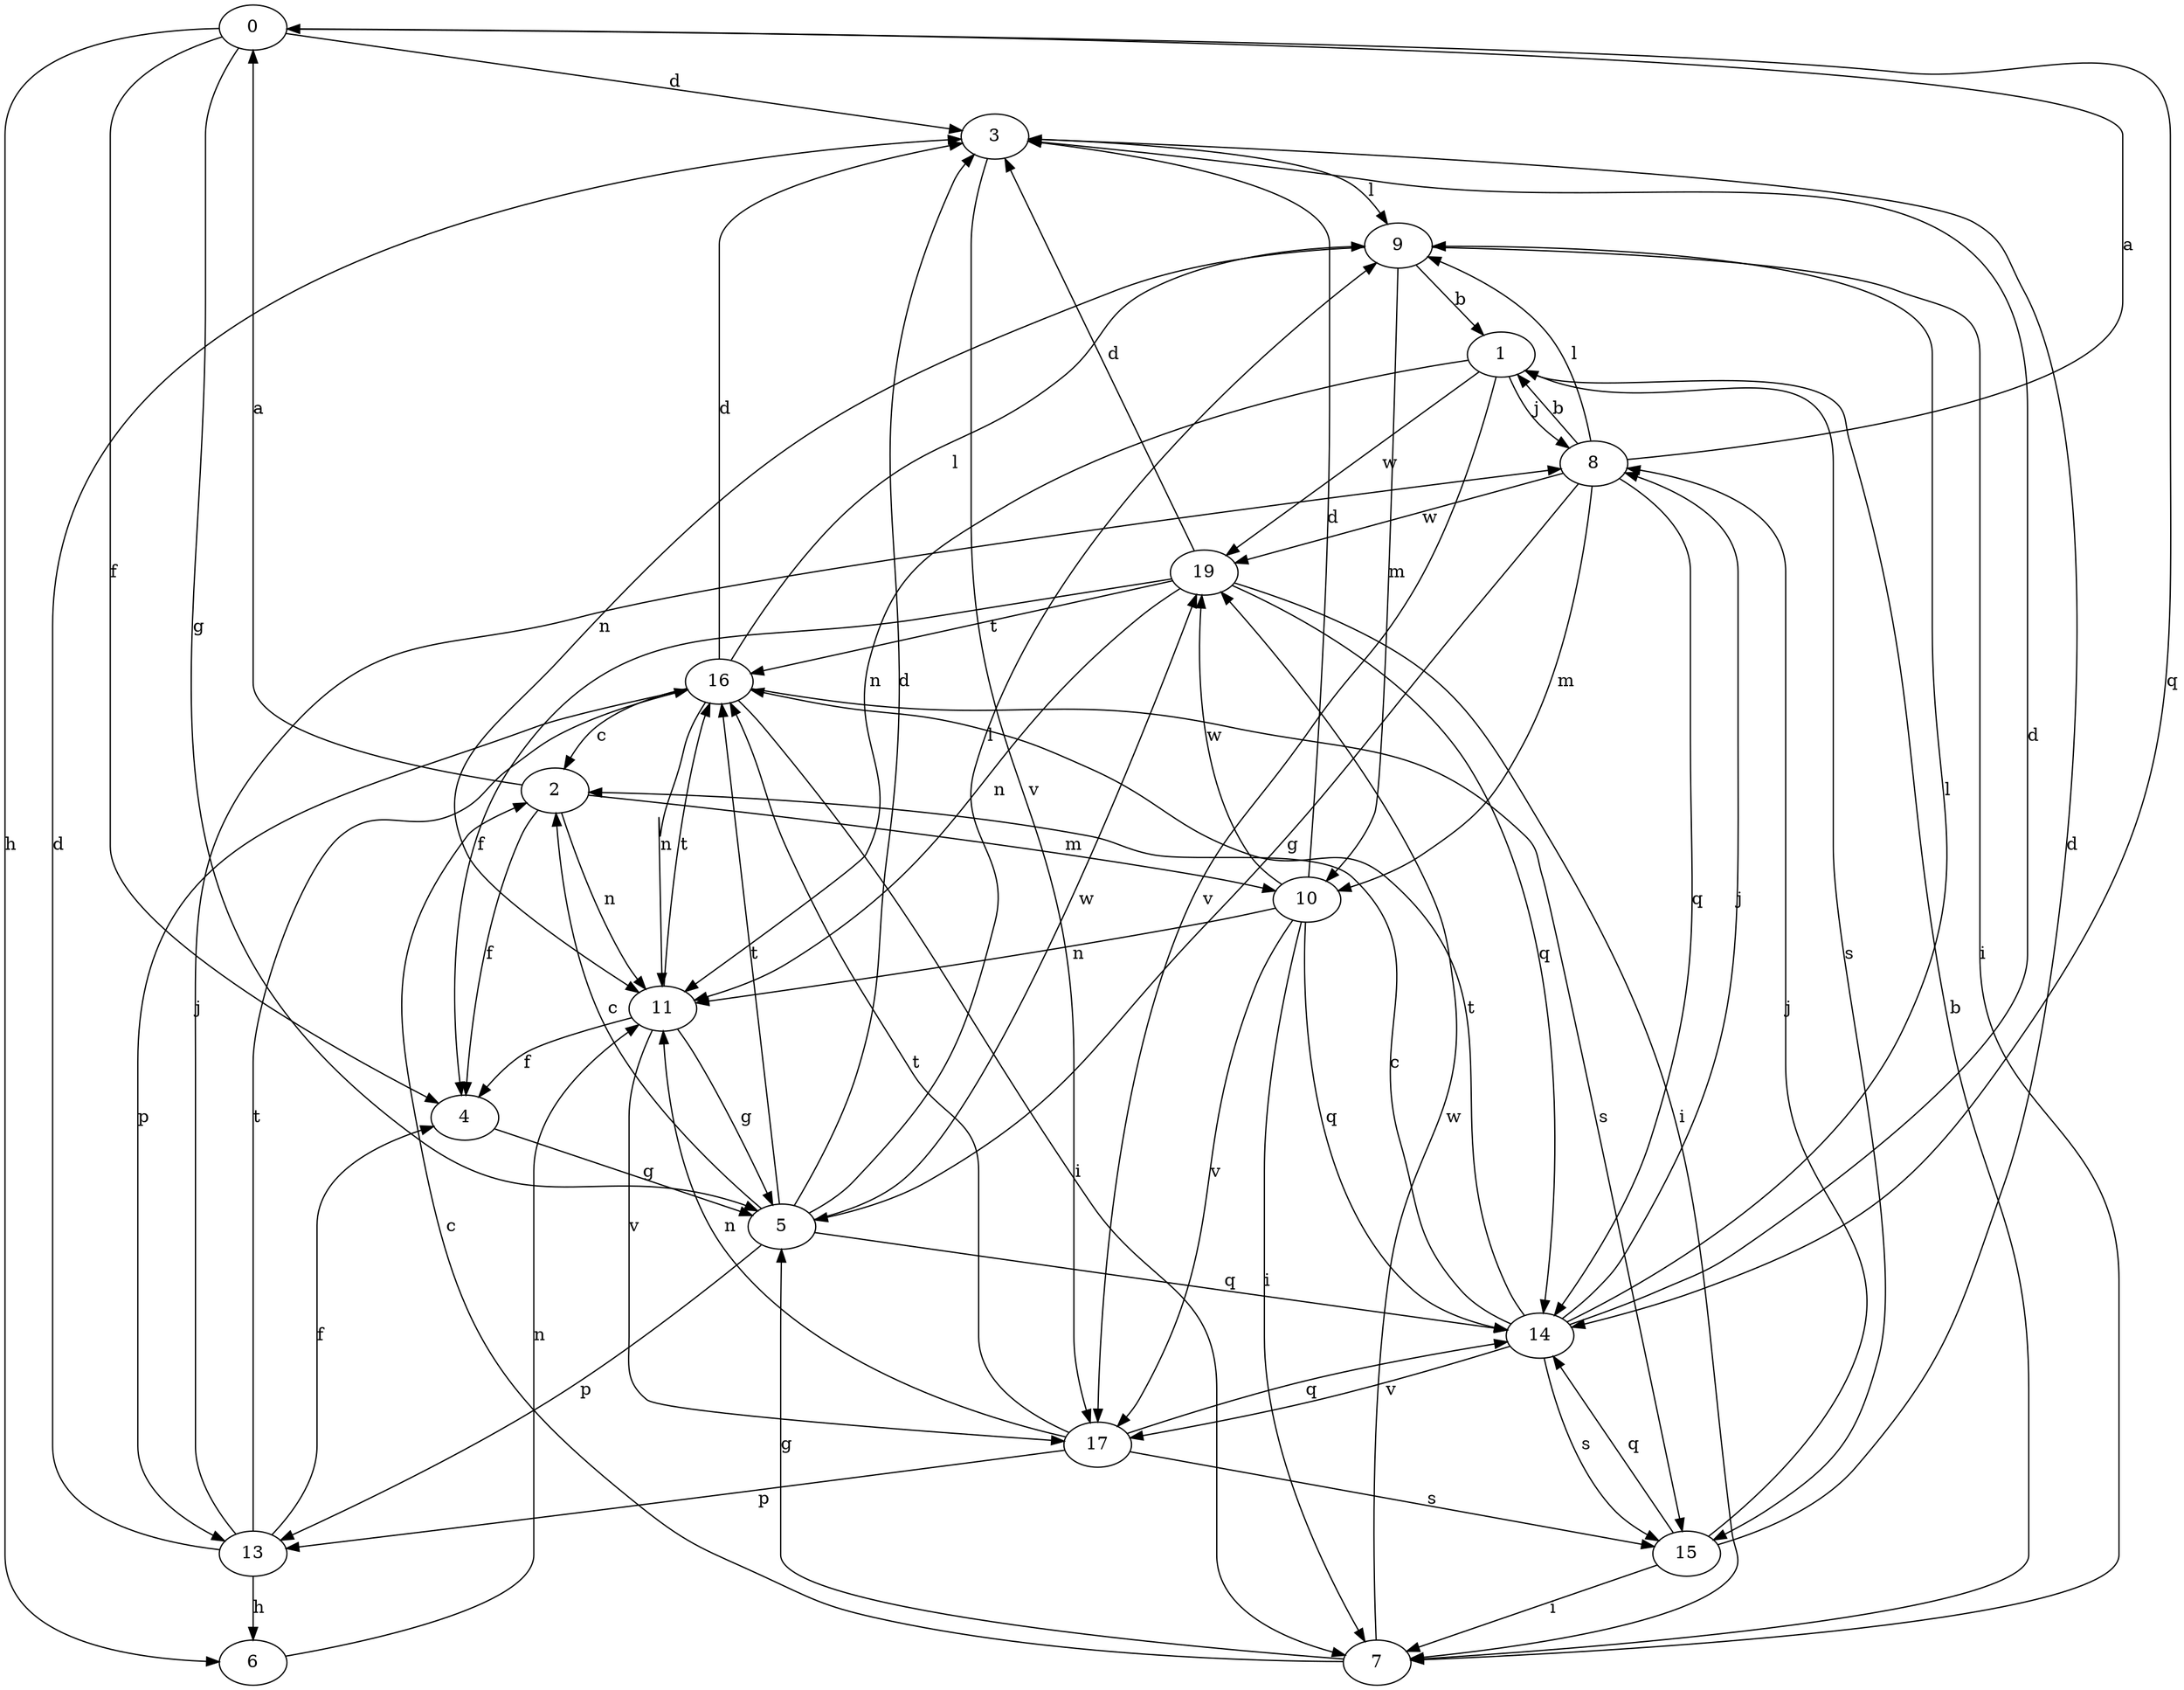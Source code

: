 strict digraph  {
0;
1;
2;
3;
4;
5;
6;
7;
8;
9;
10;
11;
13;
14;
15;
16;
17;
19;
0 -> 3  [label=d];
0 -> 4  [label=f];
0 -> 5  [label=g];
0 -> 6  [label=h];
0 -> 14  [label=q];
1 -> 8  [label=j];
1 -> 11  [label=n];
1 -> 15  [label=s];
1 -> 17  [label=v];
1 -> 19  [label=w];
2 -> 0  [label=a];
2 -> 4  [label=f];
2 -> 10  [label=m];
2 -> 11  [label=n];
3 -> 9  [label=l];
3 -> 17  [label=v];
4 -> 5  [label=g];
5 -> 2  [label=c];
5 -> 3  [label=d];
5 -> 9  [label=l];
5 -> 13  [label=p];
5 -> 14  [label=q];
5 -> 16  [label=t];
5 -> 19  [label=w];
6 -> 11  [label=n];
7 -> 1  [label=b];
7 -> 2  [label=c];
7 -> 5  [label=g];
7 -> 19  [label=w];
8 -> 0  [label=a];
8 -> 1  [label=b];
8 -> 5  [label=g];
8 -> 9  [label=l];
8 -> 10  [label=m];
8 -> 14  [label=q];
8 -> 19  [label=w];
9 -> 1  [label=b];
9 -> 7  [label=i];
9 -> 10  [label=m];
9 -> 11  [label=n];
10 -> 3  [label=d];
10 -> 7  [label=i];
10 -> 11  [label=n];
10 -> 14  [label=q];
10 -> 17  [label=v];
10 -> 19  [label=w];
11 -> 4  [label=f];
11 -> 5  [label=g];
11 -> 16  [label=t];
11 -> 17  [label=v];
13 -> 3  [label=d];
13 -> 4  [label=f];
13 -> 6  [label=h];
13 -> 8  [label=j];
13 -> 16  [label=t];
14 -> 2  [label=c];
14 -> 3  [label=d];
14 -> 8  [label=j];
14 -> 9  [label=l];
14 -> 15  [label=s];
14 -> 16  [label=t];
14 -> 17  [label=v];
15 -> 3  [label=d];
15 -> 7  [label=i];
15 -> 8  [label=j];
15 -> 14  [label=q];
16 -> 2  [label=c];
16 -> 3  [label=d];
16 -> 7  [label=i];
16 -> 9  [label=l];
16 -> 11  [label=n];
16 -> 13  [label=p];
16 -> 15  [label=s];
17 -> 11  [label=n];
17 -> 13  [label=p];
17 -> 14  [label=q];
17 -> 15  [label=s];
17 -> 16  [label=t];
19 -> 3  [label=d];
19 -> 4  [label=f];
19 -> 7  [label=i];
19 -> 11  [label=n];
19 -> 14  [label=q];
19 -> 16  [label=t];
}
